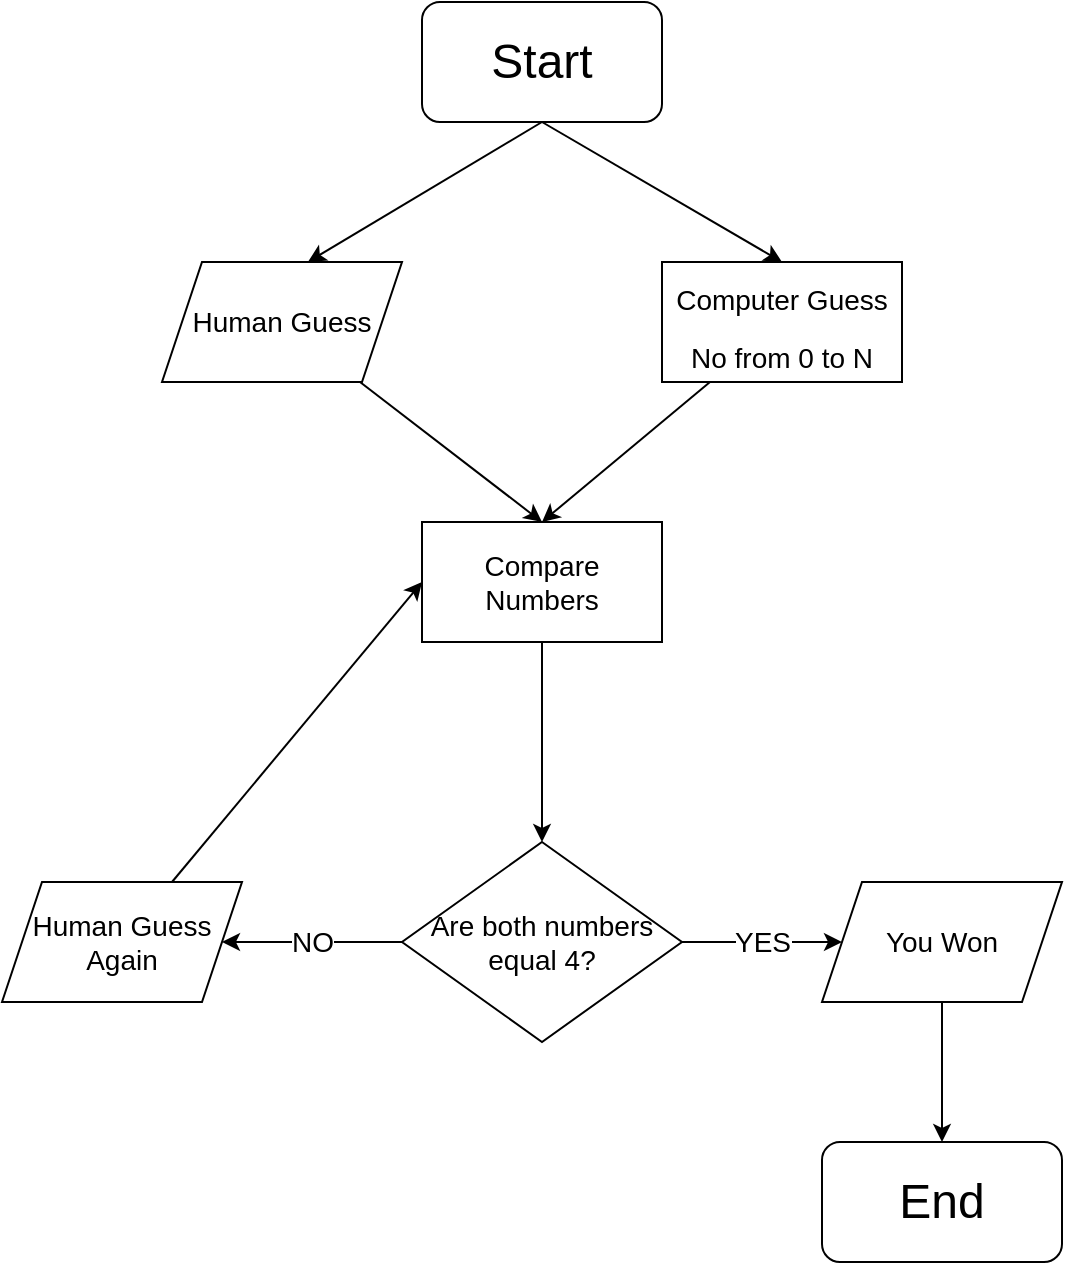 <mxfile>
    <diagram id="4z4n7OOv_01-L6Hwmxgn" name="Page-1">
        <mxGraphModel dx="650" dy="647" grid="1" gridSize="10" guides="1" tooltips="1" connect="1" arrows="1" fold="1" page="1" pageScale="1" pageWidth="827" pageHeight="1169" math="0" shadow="0">
            <root>
                <mxCell id="0"/>
                <mxCell id="1" parent="0"/>
                <mxCell id="4" style="edgeStyle=none;html=1;exitX=0.5;exitY=1;exitDx=0;exitDy=0;fontSize=24;entryX=0.608;entryY=0;entryDx=0;entryDy=0;entryPerimeter=0;" edge="1" parent="1" source="2" target="9">
                    <mxGeometry relative="1" as="geometry">
                        <mxPoint x="224.04" y="156.52" as="targetPoint"/>
                    </mxGeometry>
                </mxCell>
                <mxCell id="8" style="edgeStyle=none;html=1;exitX=0.5;exitY=1;exitDx=0;exitDy=0;entryX=0.5;entryY=0;entryDx=0;entryDy=0;fontSize=24;" edge="1" parent="1" source="2" target="7">
                    <mxGeometry relative="1" as="geometry"/>
                </mxCell>
                <mxCell id="2" value="&lt;font style=&quot;font-size: 24px;&quot;&gt;Start&lt;/font&gt;" style="rounded=1;whiteSpace=wrap;html=1;" vertex="1" parent="1">
                    <mxGeometry x="280" y="30" width="120" height="60" as="geometry"/>
                </mxCell>
                <mxCell id="11" style="edgeStyle=none;html=1;fontSize=14;" edge="1" parent="1" source="7">
                    <mxGeometry relative="1" as="geometry">
                        <mxPoint x="340" y="290" as="targetPoint"/>
                    </mxGeometry>
                </mxCell>
                <mxCell id="7" value="&lt;font style=&quot;font-size: 14px;&quot;&gt;Computer Guess No from 0 to N&lt;/font&gt;" style="rounded=0;whiteSpace=wrap;html=1;fontSize=24;" vertex="1" parent="1">
                    <mxGeometry x="400" y="160" width="120" height="60" as="geometry"/>
                </mxCell>
                <mxCell id="10" style="edgeStyle=none;html=1;fontSize=14;" edge="1" parent="1" source="9">
                    <mxGeometry relative="1" as="geometry">
                        <mxPoint x="340" y="290" as="targetPoint"/>
                    </mxGeometry>
                </mxCell>
                <mxCell id="9" value="&lt;font style=&quot;font-size: 14px;&quot;&gt;Human Guess&lt;/font&gt;" style="shape=parallelogram;perimeter=parallelogramPerimeter;whiteSpace=wrap;html=1;fixedSize=1;fontSize=14;" vertex="1" parent="1">
                    <mxGeometry x="150" y="160" width="120" height="60" as="geometry"/>
                </mxCell>
                <mxCell id="13" value="YES" style="edgeStyle=none;html=1;fontSize=14;" edge="1" parent="1" source="12" target="15">
                    <mxGeometry relative="1" as="geometry">
                        <mxPoint x="480" y="340" as="targetPoint"/>
                    </mxGeometry>
                </mxCell>
                <mxCell id="14" value="NO" style="edgeStyle=none;html=1;fontSize=14;entryX=1;entryY=0.5;entryDx=0;entryDy=0;" edge="1" parent="1" source="12" target="17">
                    <mxGeometry relative="1" as="geometry">
                        <mxPoint x="200" y="340" as="targetPoint"/>
                    </mxGeometry>
                </mxCell>
                <mxCell id="12" value="Are both numbers equal 4?" style="rhombus;whiteSpace=wrap;html=1;fontSize=14;" vertex="1" parent="1">
                    <mxGeometry x="270" y="450" width="140" height="100" as="geometry"/>
                </mxCell>
                <mxCell id="22" style="edgeStyle=none;html=1;fontSize=14;" edge="1" parent="1" source="15" target="23">
                    <mxGeometry relative="1" as="geometry">
                        <mxPoint x="540" y="600" as="targetPoint"/>
                    </mxGeometry>
                </mxCell>
                <mxCell id="15" value="You Won" style="shape=parallelogram;perimeter=parallelogramPerimeter;whiteSpace=wrap;html=1;fixedSize=1;fontSize=14;" vertex="1" parent="1">
                    <mxGeometry x="480" y="470" width="120" height="60" as="geometry"/>
                </mxCell>
                <mxCell id="21" style="edgeStyle=none;html=1;entryX=0;entryY=0.5;entryDx=0;entryDy=0;fontSize=14;" edge="1" parent="1" source="17" target="18">
                    <mxGeometry relative="1" as="geometry"/>
                </mxCell>
                <mxCell id="17" value="Human Guess Again" style="shape=parallelogram;perimeter=parallelogramPerimeter;whiteSpace=wrap;html=1;fixedSize=1;fontSize=14;" vertex="1" parent="1">
                    <mxGeometry x="70" y="470" width="120" height="60" as="geometry"/>
                </mxCell>
                <mxCell id="19" style="edgeStyle=none;html=1;entryX=0.5;entryY=0;entryDx=0;entryDy=0;fontSize=14;" edge="1" parent="1" source="18" target="12">
                    <mxGeometry relative="1" as="geometry"/>
                </mxCell>
                <mxCell id="18" value="Compare Numbers" style="rounded=0;whiteSpace=wrap;html=1;fontSize=14;" vertex="1" parent="1">
                    <mxGeometry x="280" y="290" width="120" height="60" as="geometry"/>
                </mxCell>
                <mxCell id="23" value="&lt;font style=&quot;font-size: 24px;&quot;&gt;End&lt;/font&gt;" style="rounded=1;whiteSpace=wrap;html=1;fontSize=14;" vertex="1" parent="1">
                    <mxGeometry x="480" y="600" width="120" height="60" as="geometry"/>
                </mxCell>
            </root>
        </mxGraphModel>
    </diagram>
</mxfile>